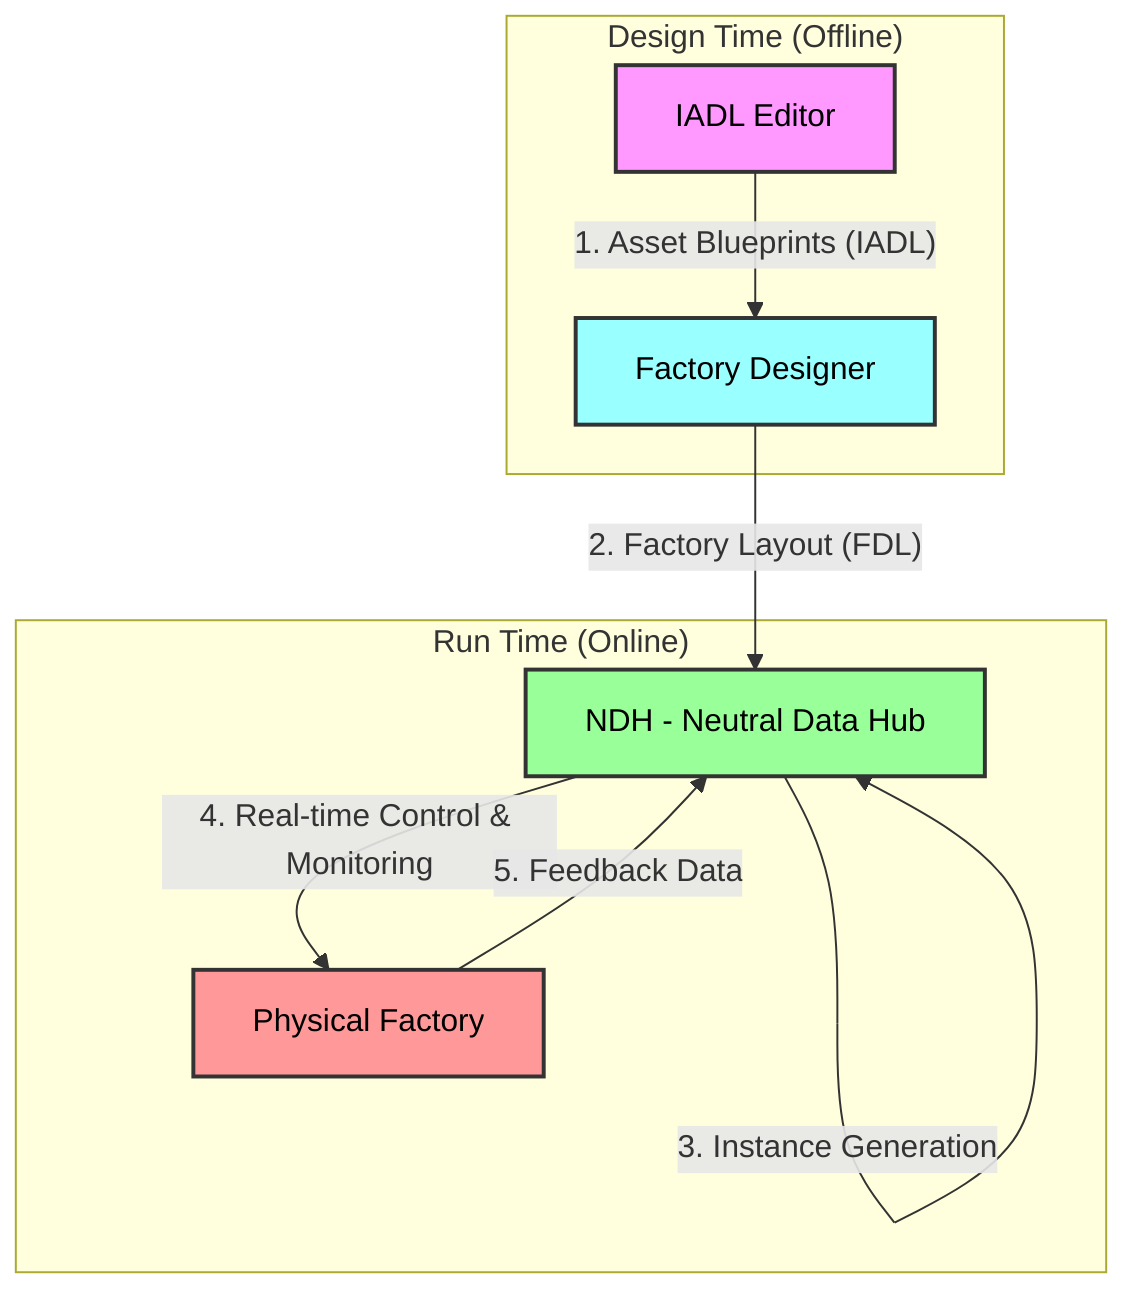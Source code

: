 graph TD
    subgraph "Design Time (Offline)"
        A["IADL Editor"]
        B["Factory Designer"]
    end

    subgraph "Run Time (Online)"
        C["NDH - Neutral Data Hub"]
        D["Physical Factory"]
    end

    A -- "1. Asset Blueprints (IADL)" --> B
    B -- "2. Factory Layout (FDL)" --> C
    C -- "3. Instance Generation" --> C
    C -- "4. Real-time Control & Monitoring" --> D
    D -- "5. Feedback Data" --> C

    style A fill:#f9f,color:#000,stroke:#333,stroke-width:2px
    style B fill:#9ff,color:#000,stroke:#333,stroke-width:2px
    style C fill:#9f9,color:#000,stroke:#333,stroke-width:2px
    style D fill:#f99,color:#000,stroke:#333,stroke-width:2px